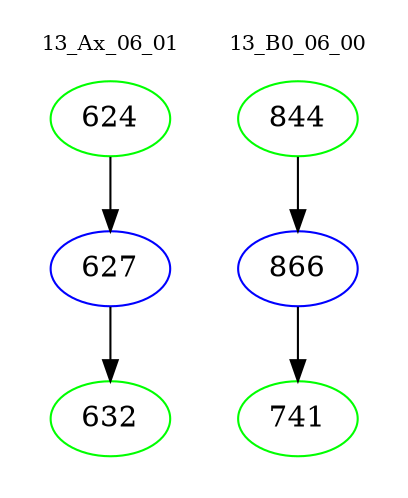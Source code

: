 digraph{
subgraph cluster_0 {
color = white
label = "13_Ax_06_01";
fontsize=10;
T0_624 [label="624", color="green"]
T0_624 -> T0_627 [color="black"]
T0_627 [label="627", color="blue"]
T0_627 -> T0_632 [color="black"]
T0_632 [label="632", color="green"]
}
subgraph cluster_1 {
color = white
label = "13_B0_06_00";
fontsize=10;
T1_844 [label="844", color="green"]
T1_844 -> T1_866 [color="black"]
T1_866 [label="866", color="blue"]
T1_866 -> T1_741 [color="black"]
T1_741 [label="741", color="green"]
}
}
